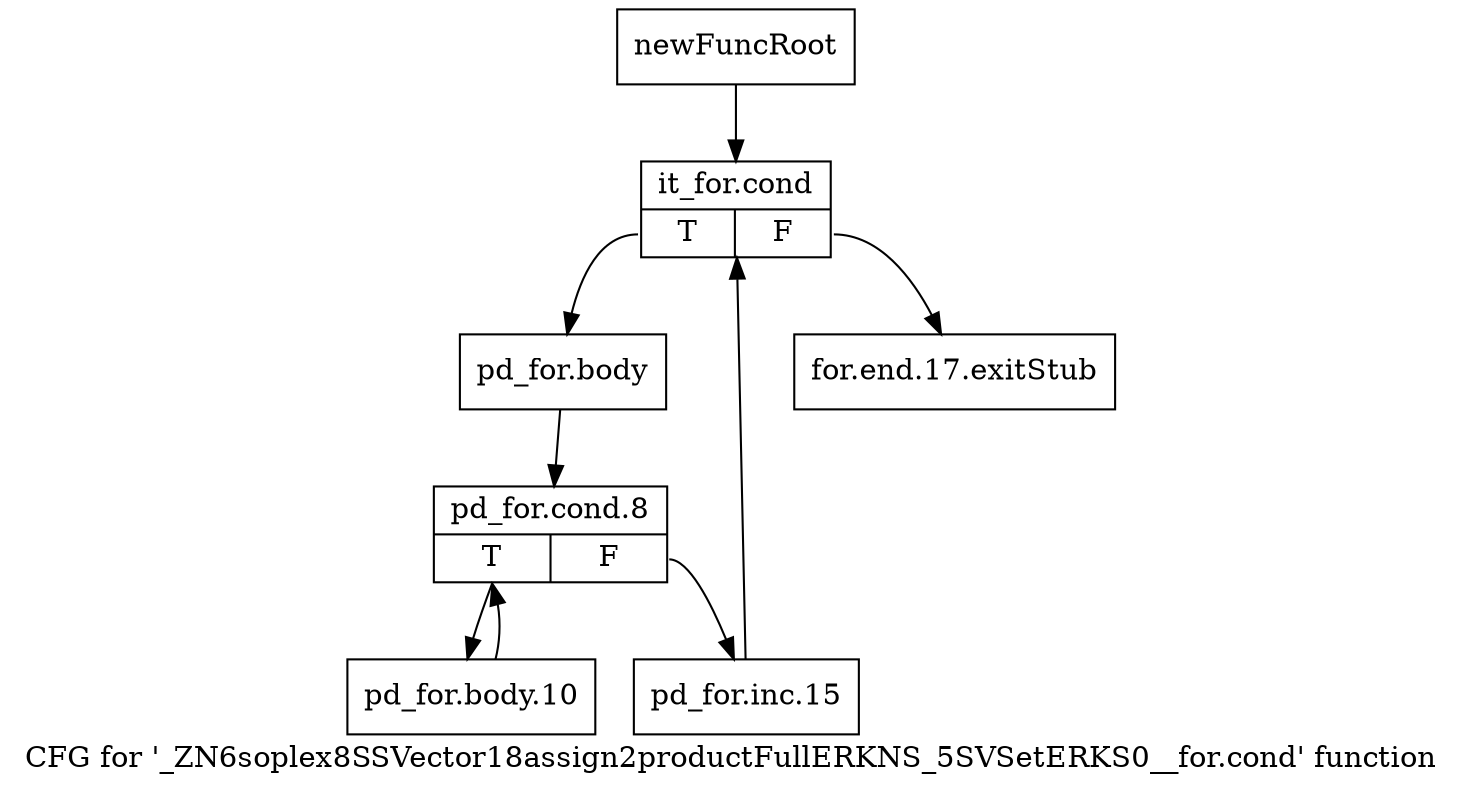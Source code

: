 digraph "CFG for '_ZN6soplex8SSVector18assign2productFullERKNS_5SVSetERKS0__for.cond' function" {
	label="CFG for '_ZN6soplex8SSVector18assign2productFullERKNS_5SVSetERKS0__for.cond' function";

	Node0x2b57b60 [shape=record,label="{newFuncRoot}"];
	Node0x2b57b60 -> Node0x2b57c00;
	Node0x2b57bb0 [shape=record,label="{for.end.17.exitStub}"];
	Node0x2b57c00 [shape=record,label="{it_for.cond|{<s0>T|<s1>F}}"];
	Node0x2b57c00:s0 -> Node0x2b57c50;
	Node0x2b57c00:s1 -> Node0x2b57bb0;
	Node0x2b57c50 [shape=record,label="{pd_for.body}"];
	Node0x2b57c50 -> Node0x2b57ca0;
	Node0x2b57ca0 [shape=record,label="{pd_for.cond.8|{<s0>T|<s1>F}}"];
	Node0x2b57ca0:s0 -> Node0x2b57d40;
	Node0x2b57ca0:s1 -> Node0x2b57cf0;
	Node0x2b57cf0 [shape=record,label="{pd_for.inc.15}"];
	Node0x2b57cf0 -> Node0x2b57c00;
	Node0x2b57d40 [shape=record,label="{pd_for.body.10}"];
	Node0x2b57d40 -> Node0x2b57ca0;
}
